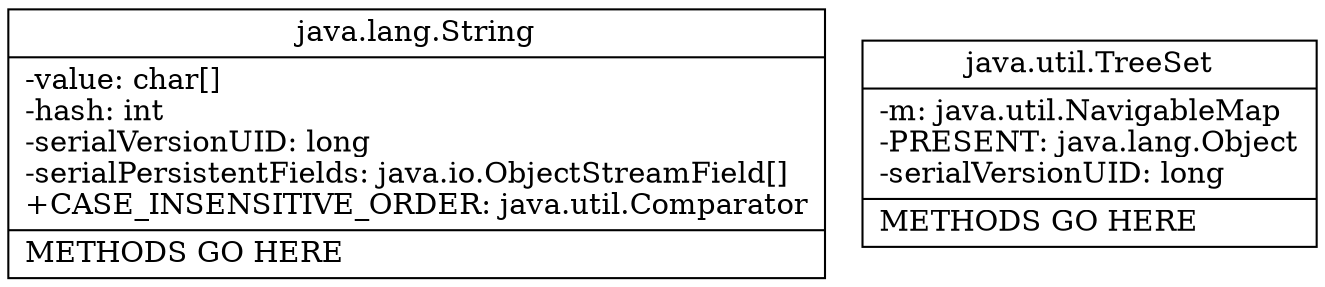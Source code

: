 digraph AWESOMEGRAPH {
rankdir = TB
fontsize = 14
node [shape = record]
javalangString[
label = "{java.lang.String|-value: char[]\l-hash: int\l-serialVersionUID: long\l-serialPersistentFields: java.io.ObjectStreamField[]\l+CASE_INSENSITIVE_ORDER: java.util.Comparator\l|METHODS GO HERE\l}"
]javautilTreeSet[
label = "{java.util.TreeSet|-m: java.util.NavigableMap\l-PRESENT: java.lang.Object\l-serialVersionUID: long\l|METHODS GO HERE\l}"
]}